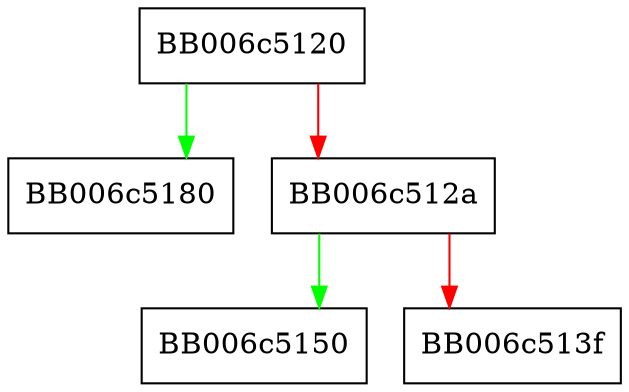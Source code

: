 digraph kdf_hkdf_set_ctx_params {
  node [shape="box"];
  graph [splines=ortho];
  BB006c5120 -> BB006c5180 [color="green"];
  BB006c5120 -> BB006c512a [color="red"];
  BB006c512a -> BB006c5150 [color="green"];
  BB006c512a -> BB006c513f [color="red"];
}